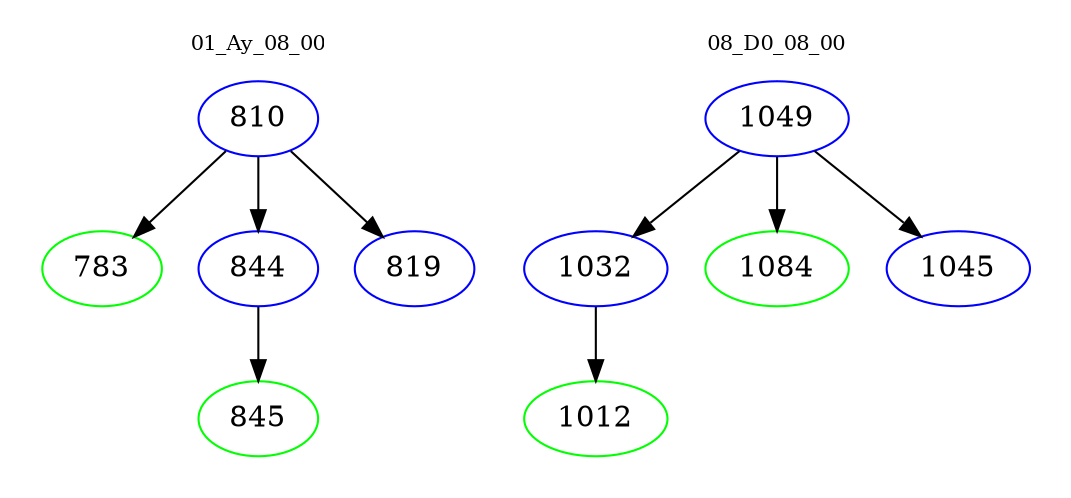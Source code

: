 digraph{
subgraph cluster_0 {
color = white
label = "01_Ay_08_00";
fontsize=10;
T0_810 [label="810", color="blue"]
T0_810 -> T0_783 [color="black"]
T0_783 [label="783", color="green"]
T0_810 -> T0_844 [color="black"]
T0_844 [label="844", color="blue"]
T0_844 -> T0_845 [color="black"]
T0_845 [label="845", color="green"]
T0_810 -> T0_819 [color="black"]
T0_819 [label="819", color="blue"]
}
subgraph cluster_1 {
color = white
label = "08_D0_08_00";
fontsize=10;
T1_1049 [label="1049", color="blue"]
T1_1049 -> T1_1032 [color="black"]
T1_1032 [label="1032", color="blue"]
T1_1032 -> T1_1012 [color="black"]
T1_1012 [label="1012", color="green"]
T1_1049 -> T1_1084 [color="black"]
T1_1084 [label="1084", color="green"]
T1_1049 -> T1_1045 [color="black"]
T1_1045 [label="1045", color="blue"]
}
}
